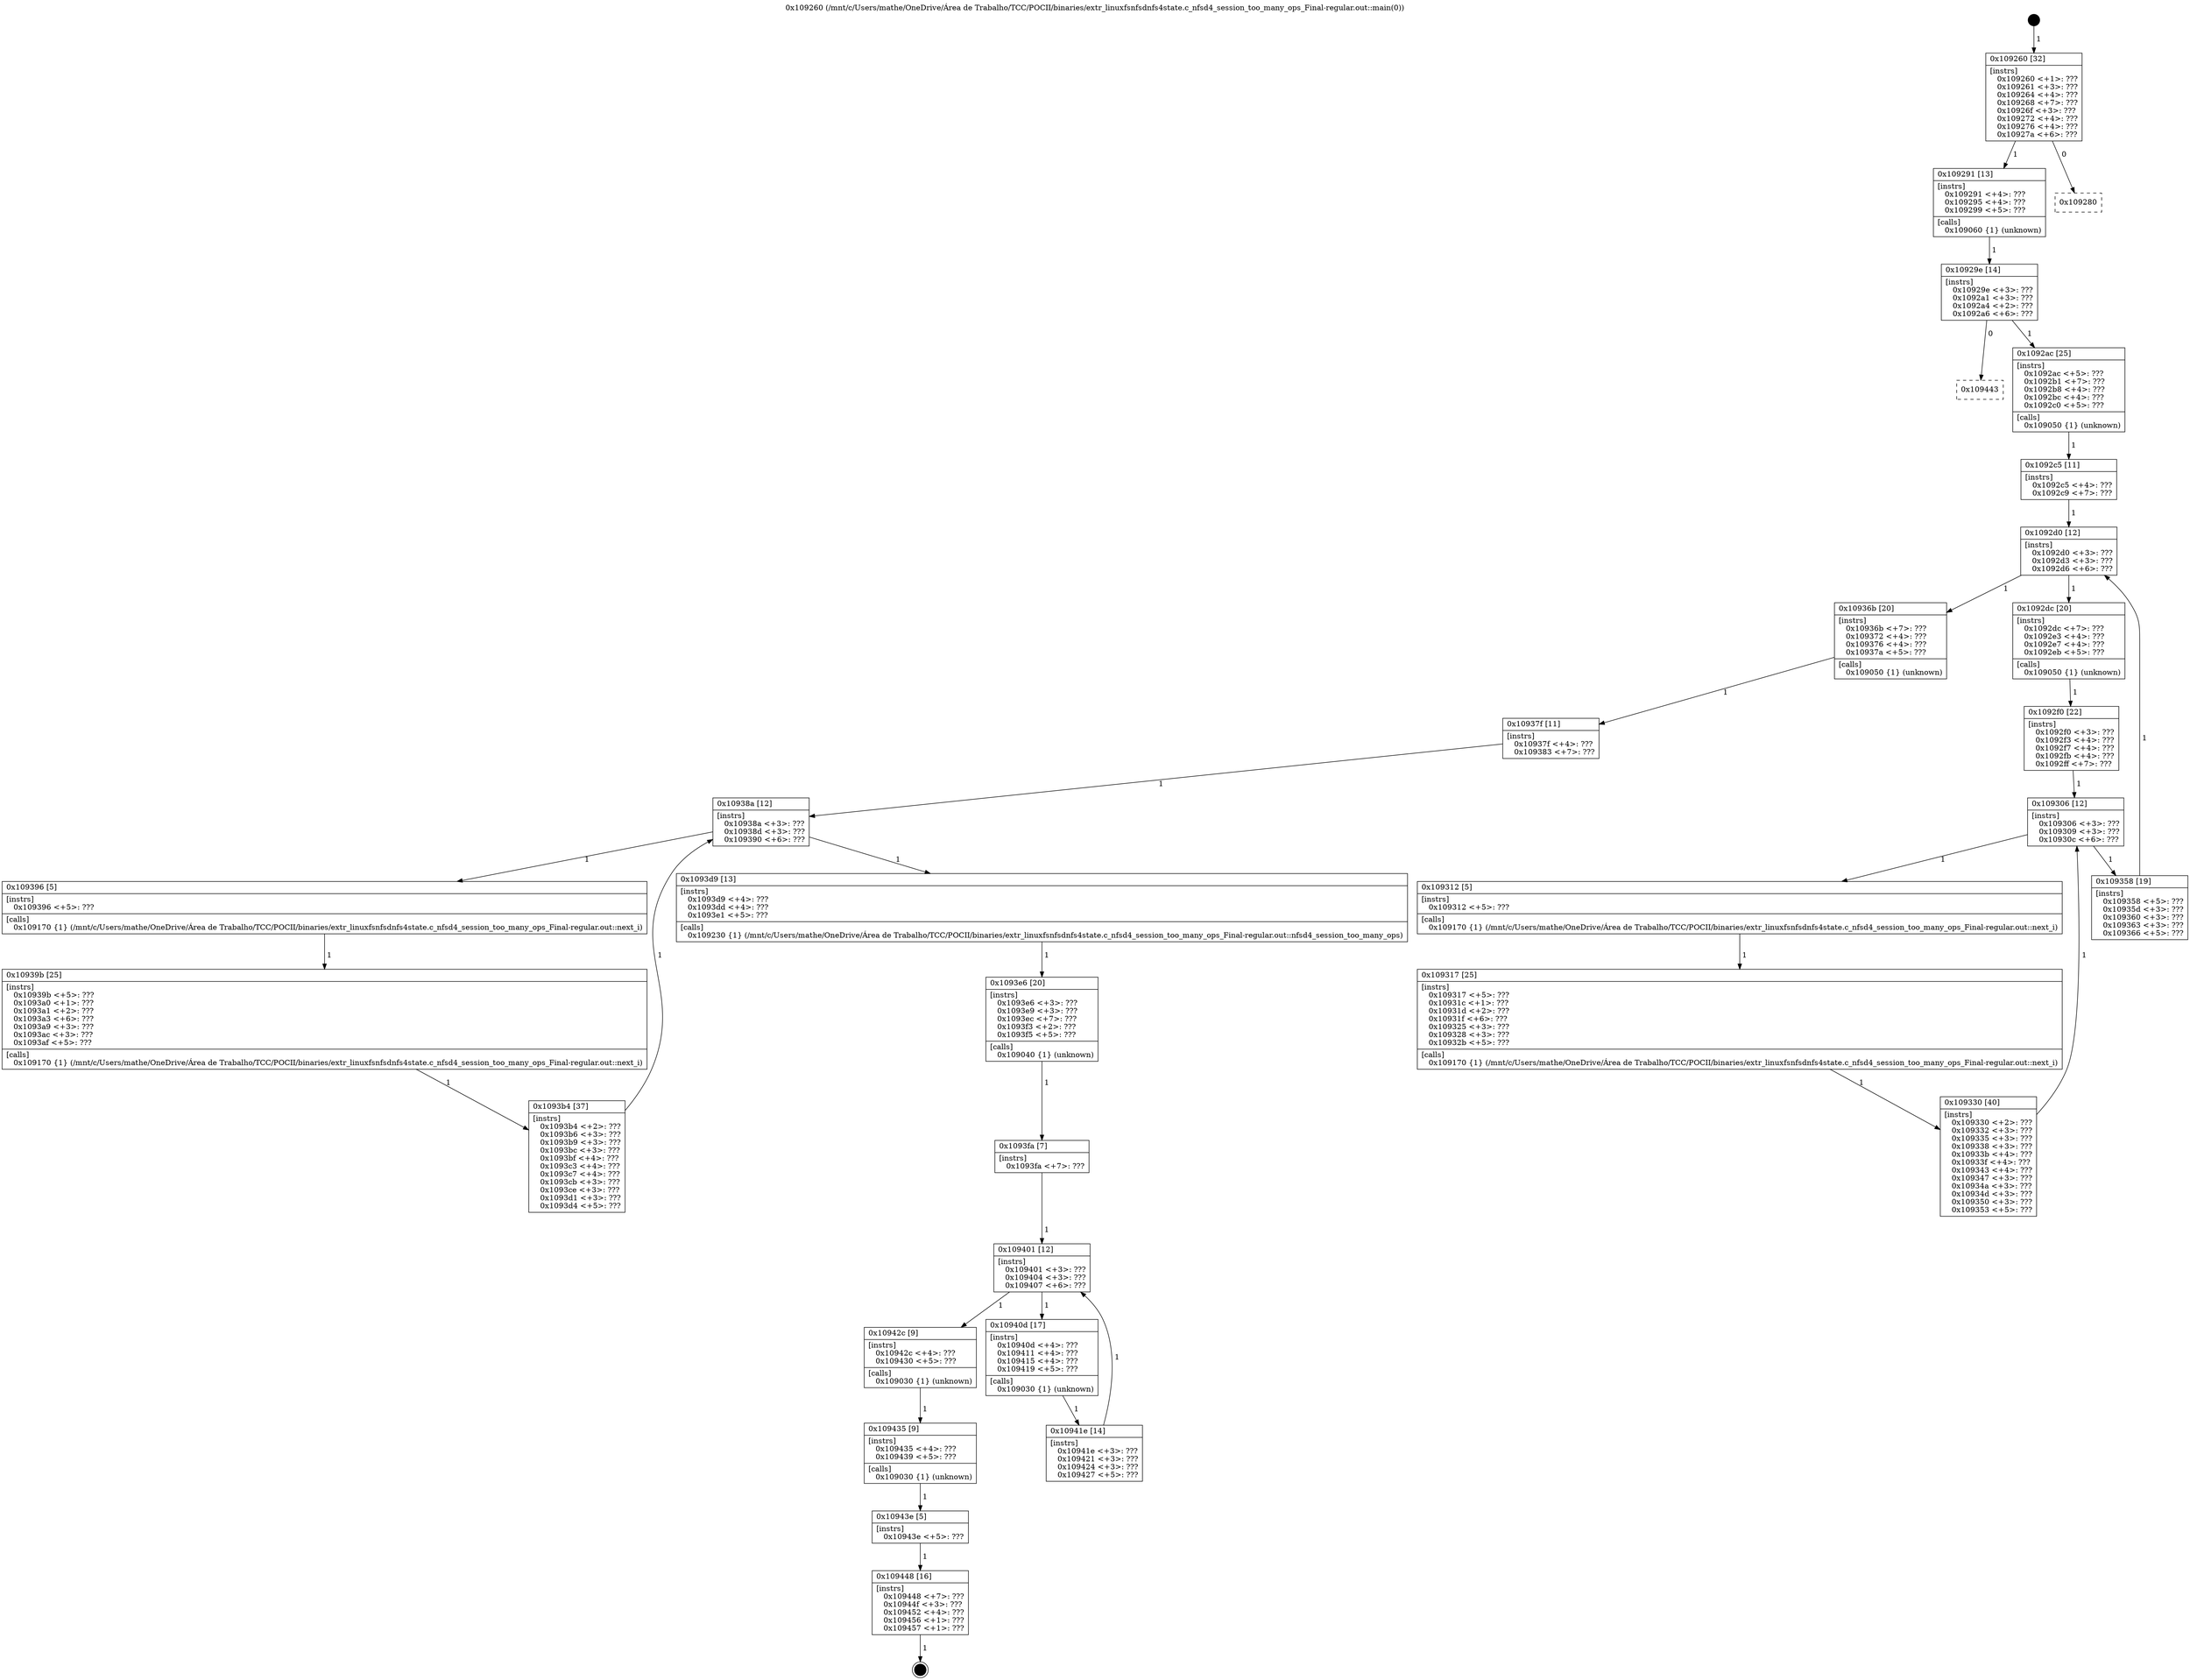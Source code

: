 digraph "0x109260" {
  label = "0x109260 (/mnt/c/Users/mathe/OneDrive/Área de Trabalho/TCC/POCII/binaries/extr_linuxfsnfsdnfs4state.c_nfsd4_session_too_many_ops_Final-regular.out::main(0))"
  labelloc = "t"
  node[shape=record]

  Entry [label="",width=0.3,height=0.3,shape=circle,fillcolor=black,style=filled]
  "0x109260" [label="{
     0x109260 [32]\l
     | [instrs]\l
     &nbsp;&nbsp;0x109260 \<+1\>: ???\l
     &nbsp;&nbsp;0x109261 \<+3\>: ???\l
     &nbsp;&nbsp;0x109264 \<+4\>: ???\l
     &nbsp;&nbsp;0x109268 \<+7\>: ???\l
     &nbsp;&nbsp;0x10926f \<+3\>: ???\l
     &nbsp;&nbsp;0x109272 \<+4\>: ???\l
     &nbsp;&nbsp;0x109276 \<+4\>: ???\l
     &nbsp;&nbsp;0x10927a \<+6\>: ???\l
  }"]
  "0x109291" [label="{
     0x109291 [13]\l
     | [instrs]\l
     &nbsp;&nbsp;0x109291 \<+4\>: ???\l
     &nbsp;&nbsp;0x109295 \<+4\>: ???\l
     &nbsp;&nbsp;0x109299 \<+5\>: ???\l
     | [calls]\l
     &nbsp;&nbsp;0x109060 \{1\} (unknown)\l
  }"]
  "0x109280" [label="{
     0x109280\l
  }", style=dashed]
  "0x10929e" [label="{
     0x10929e [14]\l
     | [instrs]\l
     &nbsp;&nbsp;0x10929e \<+3\>: ???\l
     &nbsp;&nbsp;0x1092a1 \<+3\>: ???\l
     &nbsp;&nbsp;0x1092a4 \<+2\>: ???\l
     &nbsp;&nbsp;0x1092a6 \<+6\>: ???\l
  }"]
  "0x109443" [label="{
     0x109443\l
  }", style=dashed]
  "0x1092ac" [label="{
     0x1092ac [25]\l
     | [instrs]\l
     &nbsp;&nbsp;0x1092ac \<+5\>: ???\l
     &nbsp;&nbsp;0x1092b1 \<+7\>: ???\l
     &nbsp;&nbsp;0x1092b8 \<+4\>: ???\l
     &nbsp;&nbsp;0x1092bc \<+4\>: ???\l
     &nbsp;&nbsp;0x1092c0 \<+5\>: ???\l
     | [calls]\l
     &nbsp;&nbsp;0x109050 \{1\} (unknown)\l
  }"]
  Exit [label="",width=0.3,height=0.3,shape=circle,fillcolor=black,style=filled,peripheries=2]
  "0x1092d0" [label="{
     0x1092d0 [12]\l
     | [instrs]\l
     &nbsp;&nbsp;0x1092d0 \<+3\>: ???\l
     &nbsp;&nbsp;0x1092d3 \<+3\>: ???\l
     &nbsp;&nbsp;0x1092d6 \<+6\>: ???\l
  }"]
  "0x10936b" [label="{
     0x10936b [20]\l
     | [instrs]\l
     &nbsp;&nbsp;0x10936b \<+7\>: ???\l
     &nbsp;&nbsp;0x109372 \<+4\>: ???\l
     &nbsp;&nbsp;0x109376 \<+4\>: ???\l
     &nbsp;&nbsp;0x10937a \<+5\>: ???\l
     | [calls]\l
     &nbsp;&nbsp;0x109050 \{1\} (unknown)\l
  }"]
  "0x1092dc" [label="{
     0x1092dc [20]\l
     | [instrs]\l
     &nbsp;&nbsp;0x1092dc \<+7\>: ???\l
     &nbsp;&nbsp;0x1092e3 \<+4\>: ???\l
     &nbsp;&nbsp;0x1092e7 \<+4\>: ???\l
     &nbsp;&nbsp;0x1092eb \<+5\>: ???\l
     | [calls]\l
     &nbsp;&nbsp;0x109050 \{1\} (unknown)\l
  }"]
  "0x109306" [label="{
     0x109306 [12]\l
     | [instrs]\l
     &nbsp;&nbsp;0x109306 \<+3\>: ???\l
     &nbsp;&nbsp;0x109309 \<+3\>: ???\l
     &nbsp;&nbsp;0x10930c \<+6\>: ???\l
  }"]
  "0x109358" [label="{
     0x109358 [19]\l
     | [instrs]\l
     &nbsp;&nbsp;0x109358 \<+5\>: ???\l
     &nbsp;&nbsp;0x10935d \<+3\>: ???\l
     &nbsp;&nbsp;0x109360 \<+3\>: ???\l
     &nbsp;&nbsp;0x109363 \<+3\>: ???\l
     &nbsp;&nbsp;0x109366 \<+5\>: ???\l
  }"]
  "0x109312" [label="{
     0x109312 [5]\l
     | [instrs]\l
     &nbsp;&nbsp;0x109312 \<+5\>: ???\l
     | [calls]\l
     &nbsp;&nbsp;0x109170 \{1\} (/mnt/c/Users/mathe/OneDrive/Área de Trabalho/TCC/POCII/binaries/extr_linuxfsnfsdnfs4state.c_nfsd4_session_too_many_ops_Final-regular.out::next_i)\l
  }"]
  "0x109317" [label="{
     0x109317 [25]\l
     | [instrs]\l
     &nbsp;&nbsp;0x109317 \<+5\>: ???\l
     &nbsp;&nbsp;0x10931c \<+1\>: ???\l
     &nbsp;&nbsp;0x10931d \<+2\>: ???\l
     &nbsp;&nbsp;0x10931f \<+6\>: ???\l
     &nbsp;&nbsp;0x109325 \<+3\>: ???\l
     &nbsp;&nbsp;0x109328 \<+3\>: ???\l
     &nbsp;&nbsp;0x10932b \<+5\>: ???\l
     | [calls]\l
     &nbsp;&nbsp;0x109170 \{1\} (/mnt/c/Users/mathe/OneDrive/Área de Trabalho/TCC/POCII/binaries/extr_linuxfsnfsdnfs4state.c_nfsd4_session_too_many_ops_Final-regular.out::next_i)\l
  }"]
  "0x109330" [label="{
     0x109330 [40]\l
     | [instrs]\l
     &nbsp;&nbsp;0x109330 \<+2\>: ???\l
     &nbsp;&nbsp;0x109332 \<+3\>: ???\l
     &nbsp;&nbsp;0x109335 \<+3\>: ???\l
     &nbsp;&nbsp;0x109338 \<+3\>: ???\l
     &nbsp;&nbsp;0x10933b \<+4\>: ???\l
     &nbsp;&nbsp;0x10933f \<+4\>: ???\l
     &nbsp;&nbsp;0x109343 \<+4\>: ???\l
     &nbsp;&nbsp;0x109347 \<+3\>: ???\l
     &nbsp;&nbsp;0x10934a \<+3\>: ???\l
     &nbsp;&nbsp;0x10934d \<+3\>: ???\l
     &nbsp;&nbsp;0x109350 \<+3\>: ???\l
     &nbsp;&nbsp;0x109353 \<+5\>: ???\l
  }"]
  "0x1092f0" [label="{
     0x1092f0 [22]\l
     | [instrs]\l
     &nbsp;&nbsp;0x1092f0 \<+3\>: ???\l
     &nbsp;&nbsp;0x1092f3 \<+4\>: ???\l
     &nbsp;&nbsp;0x1092f7 \<+4\>: ???\l
     &nbsp;&nbsp;0x1092fb \<+4\>: ???\l
     &nbsp;&nbsp;0x1092ff \<+7\>: ???\l
  }"]
  "0x109448" [label="{
     0x109448 [16]\l
     | [instrs]\l
     &nbsp;&nbsp;0x109448 \<+7\>: ???\l
     &nbsp;&nbsp;0x10944f \<+3\>: ???\l
     &nbsp;&nbsp;0x109452 \<+4\>: ???\l
     &nbsp;&nbsp;0x109456 \<+1\>: ???\l
     &nbsp;&nbsp;0x109457 \<+1\>: ???\l
  }"]
  "0x1092c5" [label="{
     0x1092c5 [11]\l
     | [instrs]\l
     &nbsp;&nbsp;0x1092c5 \<+4\>: ???\l
     &nbsp;&nbsp;0x1092c9 \<+7\>: ???\l
  }"]
  "0x10938a" [label="{
     0x10938a [12]\l
     | [instrs]\l
     &nbsp;&nbsp;0x10938a \<+3\>: ???\l
     &nbsp;&nbsp;0x10938d \<+3\>: ???\l
     &nbsp;&nbsp;0x109390 \<+6\>: ???\l
  }"]
  "0x1093d9" [label="{
     0x1093d9 [13]\l
     | [instrs]\l
     &nbsp;&nbsp;0x1093d9 \<+4\>: ???\l
     &nbsp;&nbsp;0x1093dd \<+4\>: ???\l
     &nbsp;&nbsp;0x1093e1 \<+5\>: ???\l
     | [calls]\l
     &nbsp;&nbsp;0x109230 \{1\} (/mnt/c/Users/mathe/OneDrive/Área de Trabalho/TCC/POCII/binaries/extr_linuxfsnfsdnfs4state.c_nfsd4_session_too_many_ops_Final-regular.out::nfsd4_session_too_many_ops)\l
  }"]
  "0x109396" [label="{
     0x109396 [5]\l
     | [instrs]\l
     &nbsp;&nbsp;0x109396 \<+5\>: ???\l
     | [calls]\l
     &nbsp;&nbsp;0x109170 \{1\} (/mnt/c/Users/mathe/OneDrive/Área de Trabalho/TCC/POCII/binaries/extr_linuxfsnfsdnfs4state.c_nfsd4_session_too_many_ops_Final-regular.out::next_i)\l
  }"]
  "0x10939b" [label="{
     0x10939b [25]\l
     | [instrs]\l
     &nbsp;&nbsp;0x10939b \<+5\>: ???\l
     &nbsp;&nbsp;0x1093a0 \<+1\>: ???\l
     &nbsp;&nbsp;0x1093a1 \<+2\>: ???\l
     &nbsp;&nbsp;0x1093a3 \<+6\>: ???\l
     &nbsp;&nbsp;0x1093a9 \<+3\>: ???\l
     &nbsp;&nbsp;0x1093ac \<+3\>: ???\l
     &nbsp;&nbsp;0x1093af \<+5\>: ???\l
     | [calls]\l
     &nbsp;&nbsp;0x109170 \{1\} (/mnt/c/Users/mathe/OneDrive/Área de Trabalho/TCC/POCII/binaries/extr_linuxfsnfsdnfs4state.c_nfsd4_session_too_many_ops_Final-regular.out::next_i)\l
  }"]
  "0x1093b4" [label="{
     0x1093b4 [37]\l
     | [instrs]\l
     &nbsp;&nbsp;0x1093b4 \<+2\>: ???\l
     &nbsp;&nbsp;0x1093b6 \<+3\>: ???\l
     &nbsp;&nbsp;0x1093b9 \<+3\>: ???\l
     &nbsp;&nbsp;0x1093bc \<+3\>: ???\l
     &nbsp;&nbsp;0x1093bf \<+4\>: ???\l
     &nbsp;&nbsp;0x1093c3 \<+4\>: ???\l
     &nbsp;&nbsp;0x1093c7 \<+4\>: ???\l
     &nbsp;&nbsp;0x1093cb \<+3\>: ???\l
     &nbsp;&nbsp;0x1093ce \<+3\>: ???\l
     &nbsp;&nbsp;0x1093d1 \<+3\>: ???\l
     &nbsp;&nbsp;0x1093d4 \<+5\>: ???\l
  }"]
  "0x10937f" [label="{
     0x10937f [11]\l
     | [instrs]\l
     &nbsp;&nbsp;0x10937f \<+4\>: ???\l
     &nbsp;&nbsp;0x109383 \<+7\>: ???\l
  }"]
  "0x1093e6" [label="{
     0x1093e6 [20]\l
     | [instrs]\l
     &nbsp;&nbsp;0x1093e6 \<+3\>: ???\l
     &nbsp;&nbsp;0x1093e9 \<+3\>: ???\l
     &nbsp;&nbsp;0x1093ec \<+7\>: ???\l
     &nbsp;&nbsp;0x1093f3 \<+2\>: ???\l
     &nbsp;&nbsp;0x1093f5 \<+5\>: ???\l
     | [calls]\l
     &nbsp;&nbsp;0x109040 \{1\} (unknown)\l
  }"]
  "0x109401" [label="{
     0x109401 [12]\l
     | [instrs]\l
     &nbsp;&nbsp;0x109401 \<+3\>: ???\l
     &nbsp;&nbsp;0x109404 \<+3\>: ???\l
     &nbsp;&nbsp;0x109407 \<+6\>: ???\l
  }"]
  "0x10942c" [label="{
     0x10942c [9]\l
     | [instrs]\l
     &nbsp;&nbsp;0x10942c \<+4\>: ???\l
     &nbsp;&nbsp;0x109430 \<+5\>: ???\l
     | [calls]\l
     &nbsp;&nbsp;0x109030 \{1\} (unknown)\l
  }"]
  "0x10940d" [label="{
     0x10940d [17]\l
     | [instrs]\l
     &nbsp;&nbsp;0x10940d \<+4\>: ???\l
     &nbsp;&nbsp;0x109411 \<+4\>: ???\l
     &nbsp;&nbsp;0x109415 \<+4\>: ???\l
     &nbsp;&nbsp;0x109419 \<+5\>: ???\l
     | [calls]\l
     &nbsp;&nbsp;0x109030 \{1\} (unknown)\l
  }"]
  "0x10941e" [label="{
     0x10941e [14]\l
     | [instrs]\l
     &nbsp;&nbsp;0x10941e \<+3\>: ???\l
     &nbsp;&nbsp;0x109421 \<+3\>: ???\l
     &nbsp;&nbsp;0x109424 \<+3\>: ???\l
     &nbsp;&nbsp;0x109427 \<+5\>: ???\l
  }"]
  "0x1093fa" [label="{
     0x1093fa [7]\l
     | [instrs]\l
     &nbsp;&nbsp;0x1093fa \<+7\>: ???\l
  }"]
  "0x109435" [label="{
     0x109435 [9]\l
     | [instrs]\l
     &nbsp;&nbsp;0x109435 \<+4\>: ???\l
     &nbsp;&nbsp;0x109439 \<+5\>: ???\l
     | [calls]\l
     &nbsp;&nbsp;0x109030 \{1\} (unknown)\l
  }"]
  "0x10943e" [label="{
     0x10943e [5]\l
     | [instrs]\l
     &nbsp;&nbsp;0x10943e \<+5\>: ???\l
  }"]
  Entry -> "0x109260" [label=" 1"]
  "0x109260" -> "0x109291" [label=" 1"]
  "0x109260" -> "0x109280" [label=" 0"]
  "0x109291" -> "0x10929e" [label=" 1"]
  "0x10929e" -> "0x109443" [label=" 0"]
  "0x10929e" -> "0x1092ac" [label=" 1"]
  "0x109448" -> Exit [label=" 1"]
  "0x1092ac" -> "0x1092c5" [label=" 1"]
  "0x1092d0" -> "0x10936b" [label=" 1"]
  "0x1092d0" -> "0x1092dc" [label=" 1"]
  "0x1092dc" -> "0x1092f0" [label=" 1"]
  "0x109306" -> "0x109358" [label=" 1"]
  "0x109306" -> "0x109312" [label=" 1"]
  "0x109312" -> "0x109317" [label=" 1"]
  "0x109317" -> "0x109330" [label=" 1"]
  "0x1092f0" -> "0x109306" [label=" 1"]
  "0x109330" -> "0x109306" [label=" 1"]
  "0x10943e" -> "0x109448" [label=" 1"]
  "0x1092c5" -> "0x1092d0" [label=" 1"]
  "0x109358" -> "0x1092d0" [label=" 1"]
  "0x10936b" -> "0x10937f" [label=" 1"]
  "0x10938a" -> "0x1093d9" [label=" 1"]
  "0x10938a" -> "0x109396" [label=" 1"]
  "0x109396" -> "0x10939b" [label=" 1"]
  "0x10939b" -> "0x1093b4" [label=" 1"]
  "0x10937f" -> "0x10938a" [label=" 1"]
  "0x1093b4" -> "0x10938a" [label=" 1"]
  "0x1093d9" -> "0x1093e6" [label=" 1"]
  "0x1093e6" -> "0x1093fa" [label=" 1"]
  "0x109401" -> "0x10942c" [label=" 1"]
  "0x109401" -> "0x10940d" [label=" 1"]
  "0x10940d" -> "0x10941e" [label=" 1"]
  "0x1093fa" -> "0x109401" [label=" 1"]
  "0x10941e" -> "0x109401" [label=" 1"]
  "0x10942c" -> "0x109435" [label=" 1"]
  "0x109435" -> "0x10943e" [label=" 1"]
}
